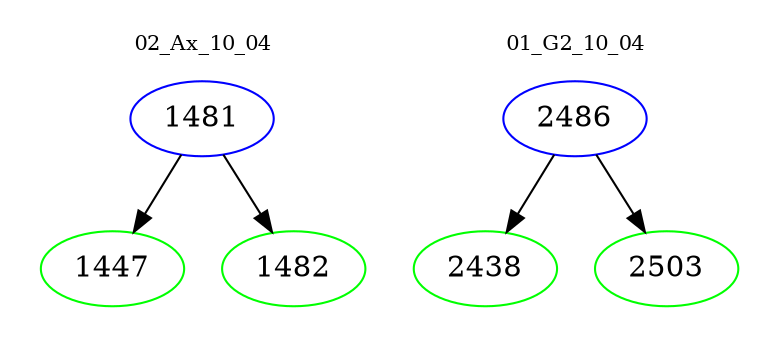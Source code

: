 digraph{
subgraph cluster_0 {
color = white
label = "02_Ax_10_04";
fontsize=10;
T0_1481 [label="1481", color="blue"]
T0_1481 -> T0_1447 [color="black"]
T0_1447 [label="1447", color="green"]
T0_1481 -> T0_1482 [color="black"]
T0_1482 [label="1482", color="green"]
}
subgraph cluster_1 {
color = white
label = "01_G2_10_04";
fontsize=10;
T1_2486 [label="2486", color="blue"]
T1_2486 -> T1_2438 [color="black"]
T1_2438 [label="2438", color="green"]
T1_2486 -> T1_2503 [color="black"]
T1_2503 [label="2503", color="green"]
}
}
